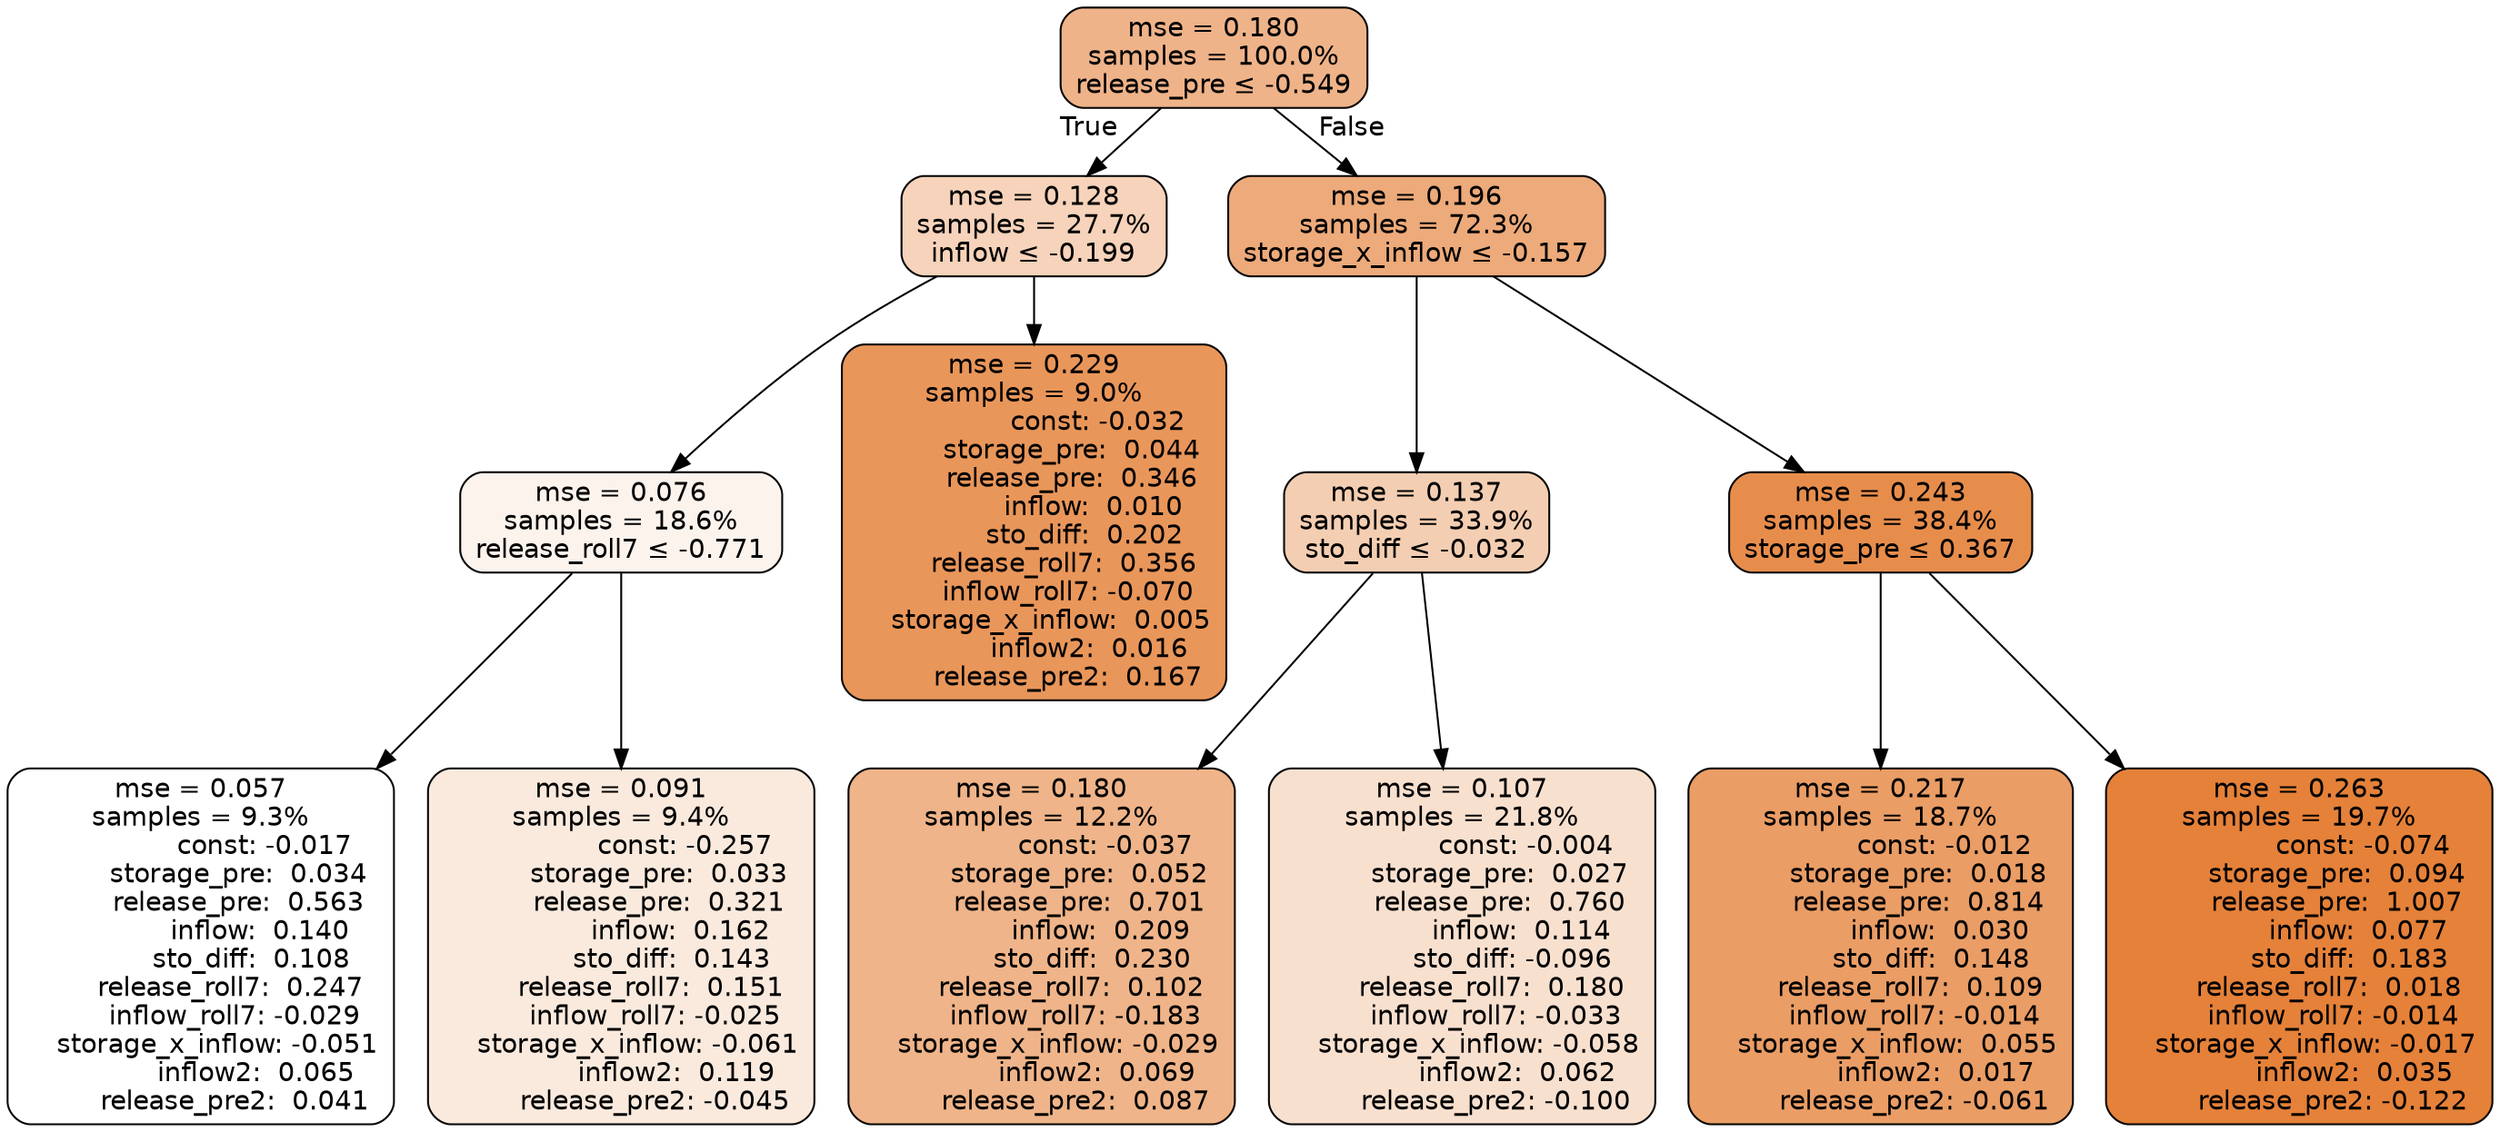 digraph tree {
bgcolor="transparent"
node [shape=rectangle, style="filled, rounded", color="black", fontname=helvetica] ;
edge [fontname=helvetica] ;
	"0" [label="mse = 0.180
samples = 100.0%
release_pre &le; -0.549", fillcolor="#efb389"]
	"1" [label="mse = 0.128
samples = 27.7%
inflow &le; -0.199", fillcolor="#f6d3ba"]
	"2" [label="mse = 0.076
samples = 18.6%
release_roll7 &le; -0.771", fillcolor="#fcf3ed"]
	"3" [label="mse = 0.057
samples = 9.3%
               const: -0.017
         storage_pre:  0.034
         release_pre:  0.563
              inflow:  0.140
            sto_diff:  0.108
       release_roll7:  0.247
        inflow_roll7: -0.029
    storage_x_inflow: -0.051
             inflow2:  0.065
        release_pre2:  0.041", fillcolor="#ffffff"]
	"4" [label="mse = 0.091
samples = 9.4%
               const: -0.257
         storage_pre:  0.033
         release_pre:  0.321
              inflow:  0.162
            sto_diff:  0.143
       release_roll7:  0.151
        inflow_roll7: -0.025
    storage_x_inflow: -0.061
             inflow2:  0.119
        release_pre2: -0.045", fillcolor="#faeade"]
	"5" [label="mse = 0.229
samples = 9.0%
               const: -0.032
         storage_pre:  0.044
         release_pre:  0.346
              inflow:  0.010
            sto_diff:  0.202
       release_roll7:  0.356
        inflow_roll7: -0.070
    storage_x_inflow:  0.005
             inflow2:  0.016
        release_pre2:  0.167", fillcolor="#e9965a"]
	"6" [label="mse = 0.196
samples = 72.3%
storage_x_inflow &le; -0.157", fillcolor="#edaa7a"]
	"7" [label="mse = 0.137
samples = 33.9%
sto_diff &le; -0.032", fillcolor="#f4ceb2"]
	"8" [label="mse = 0.180
samples = 12.2%
               const: -0.037
         storage_pre:  0.052
         release_pre:  0.701
              inflow:  0.209
            sto_diff:  0.230
       release_roll7:  0.102
        inflow_roll7: -0.183
    storage_x_inflow: -0.029
             inflow2:  0.069
        release_pre2:  0.087", fillcolor="#efb489"]
	"9" [label="mse = 0.107
samples = 21.8%
               const: -0.004
         storage_pre:  0.027
         release_pre:  0.760
              inflow:  0.114
            sto_diff: -0.096
       release_roll7:  0.180
        inflow_roll7: -0.033
    storage_x_inflow: -0.058
             inflow2:  0.062
        release_pre2: -0.100", fillcolor="#f8e0cf"]
	"10" [label="mse = 0.243
samples = 38.4%
storage_pre &le; 0.367", fillcolor="#e78d4c"]
	"11" [label="mse = 0.217
samples = 18.7%
               const: -0.012
         storage_pre:  0.018
         release_pre:  0.814
              inflow:  0.030
            sto_diff:  0.148
       release_roll7:  0.109
        inflow_roll7: -0.014
    storage_x_inflow:  0.055
             inflow2:  0.017
        release_pre2: -0.061", fillcolor="#ea9d65"]
	"12" [label="mse = 0.263
samples = 19.7%
               const: -0.074
         storage_pre:  0.094
         release_pre:  1.007
              inflow:  0.077
            sto_diff:  0.183
       release_roll7:  0.018
        inflow_roll7: -0.014
    storage_x_inflow: -0.017
             inflow2:  0.035
        release_pre2: -0.122", fillcolor="#e58139"]

	"0" -> "1" [labeldistance=2.5, labelangle=45, headlabel="True"]
	"1" -> "2"
	"2" -> "3"
	"2" -> "4"
	"1" -> "5"
	"0" -> "6" [labeldistance=2.5, labelangle=-45, headlabel="False"]
	"6" -> "7"
	"7" -> "8"
	"7" -> "9"
	"6" -> "10"
	"10" -> "11"
	"10" -> "12"
}
